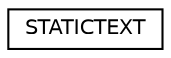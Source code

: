 digraph "Graphical Class Hierarchy"
{
  edge [fontname="Helvetica",fontsize="10",labelfontname="Helvetica",labelfontsize="10"];
  node [fontname="Helvetica",fontsize="10",shape=record];
  rankdir="LR";
  Node1 [label="STATICTEXT",height=0.2,width=0.4,color="black", fillcolor="white", style="filled",URL="$struct_s_t_a_t_i_c_t_e_x_t.html"];
}
